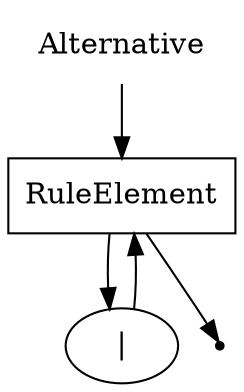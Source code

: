 digraph Alternative {
    start [label="Alternative" shape=plaintext];
    A [label="RuleElement" shape=box];
    B [label="|" shape=oval];
    end [label="" shape=point];
    start -> A;
    A -> B;
    A -> end;
    B -> A;
}